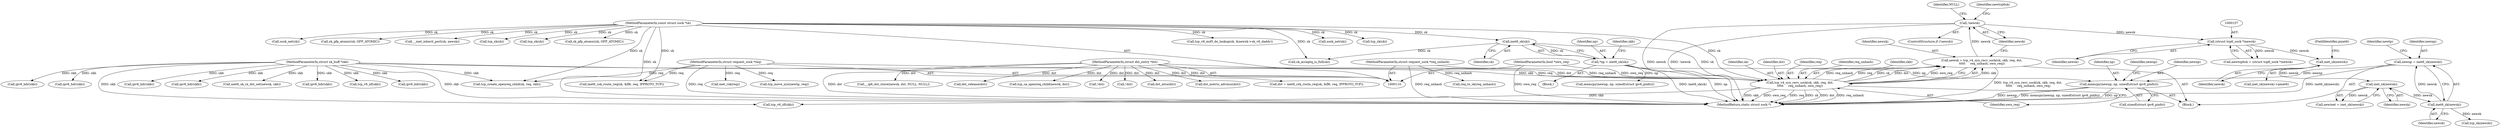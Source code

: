 digraph "0_linux_45f6fad84cc305103b28d73482b344d7f5b76f39_17@API" {
"1000180" [label="(Call,memcpy(newnp, np, sizeof(struct ipv6_pinfo)))"];
"1000172" [label="(Call,newnp = inet6_sk(newsk))"];
"1000174" [label="(Call,inet6_sk(newsk))"];
"1000170" [label="(Call,inet_sk(newsk))"];
"1000161" [label="(Call,inet_sk(newsk))"];
"1000156" [label="(Call,(struct tcp6_sock *)newsk)"];
"1000150" [label="(Call,!newsk)"];
"1000140" [label="(Call,newsk = tcp_v4_syn_recv_sock(sk, skb, req, dst,\n\t\t\t\t\t     req_unhash, own_req))"];
"1000142" [label="(Call,tcp_v4_syn_recv_sock(sk, skb, req, dst,\n\t\t\t\t\t     req_unhash, own_req))"];
"1000123" [label="(Call,inet6_sk(sk))"];
"1000111" [label="(MethodParameterIn,const struct sock *sk)"];
"1000112" [label="(MethodParameterIn,struct sk_buff *skb)"];
"1000113" [label="(MethodParameterIn,struct request_sock *req)"];
"1000114" [label="(MethodParameterIn,struct dst_entry *dst)"];
"1000115" [label="(MethodParameterIn,struct request_sock *req_unhash)"];
"1000116" [label="(MethodParameterIn,bool *own_req)"];
"1000121" [label="(Call,*np = inet6_sk(sk))"];
"1000153" [label="(Identifier,NULL)"];
"1000646" [label="(MethodReturn,static struct sock *)"];
"1000542" [label="(Call,tcp_v6_md5_do_lookup(sk, &newsk->sk_v6_daddr))"];
"1000174" [label="(Call,inet6_sk(newsk))"];
"1000117" [label="(Block,)"];
"1000143" [label="(Identifier,sk)"];
"1000309" [label="(Call,__ip6_dst_store(newsk, dst, NULL, NULL))"];
"1000637" [label="(Call,dst_release(dst))"];
"1000116" [label="(MethodParameterIn,bool *own_req)"];
"1000182" [label="(Identifier,np)"];
"1000148" [label="(Identifier,own_req)"];
"1000146" [label="(Identifier,dst)"];
"1000140" [label="(Call,newsk = tcp_v4_syn_recv_sock(sk, skb, req, dst,\n\t\t\t\t\t     req_unhash, own_req))"];
"1000163" [label="(FieldIdentifier,pinet6)"];
"1000284" [label="(Call,inet6_csk_route_req(sk, &fl6, req, IPPROTO_TCP))"];
"1000135" [label="(Identifier,skb)"];
"1000139" [label="(Block,)"];
"1000173" [label="(Identifier,newnp)"];
"1000633" [label="(Call,sock_net(sk))"];
"1000177" [label="(Identifier,newtp)"];
"1000124" [label="(Identifier,sk)"];
"1000114" [label="(MethodParameterIn,struct dst_entry *dst)"];
"1000423" [label="(Call,ipv6_hdr(skb))"];
"1000442" [label="(Call,ipv6_hdr(skb))"];
"1000586" [label="(Call,req_to_sk(req_unhash))"];
"1000145" [label="(Identifier,req)"];
"1000111" [label="(MethodParameterIn,const struct sock *sk)"];
"1000275" [label="(Call,sk_acceptq_is_full(sk))"];
"1000187" [label="(Identifier,newnp)"];
"1000151" [label="(Identifier,newsk)"];
"1000149" [label="(ControlStructure,if (!newsk))"];
"1000172" [label="(Call,newnp = inet6_sk(newsk))"];
"1000234" [label="(Call,tcp_v6_iif(skb))"];
"1000483" [label="(Call,tcp_ca_openreq_child(newsk, dst))"];
"1000142" [label="(Call,tcp_v4_syn_recv_sock(sk, skb, req, dst,\n\t\t\t\t\t     req_unhash, own_req))"];
"1000520" [label="(Call,tcp_sk(sk))"];
"1000181" [label="(Identifier,newnp)"];
"1000156" [label="(Call,(struct tcp6_sock *)newsk)"];
"1000241" [label="(Call,ipv6_hdr(skb))"];
"1000641" [label="(Call,sock_net(sk))"];
"1000150" [label="(Call,!newsk)"];
"1000566" [label="(Call,sk_gfp_atomic(sk, GFP_ATOMIC))"];
"1000123" [label="(Call,inet6_sk(sk))"];
"1000571" [label="(Call,__inet_inherit_port(sk, newsk))"];
"1000260" [label="(Call,ipv6_hdr(skb))"];
"1000170" [label="(Call,inet_sk(newsk))"];
"1000272" [label="(Call,inet_rsk(req))"];
"1000592" [label="(Call,tcp_move_syn(newtp, req))"];
"1000160" [label="(Call,inet_sk(newsk)->pinet6)"];
"1000279" [label="(Call,!dst)"];
"1000112" [label="(MethodParameterIn,struct sk_buff *skb)"];
"1000155" [label="(Identifier,newtcp6sk)"];
"1000314" [label="(Call,inet6_sk_rx_dst_set(newsk, skb))"];
"1000171" [label="(Identifier,newsk)"];
"1000431" [label="(Call,ipv6_hdr(skb))"];
"1000183" [label="(Call,sizeof(struct ipv6_pinfo))"];
"1000507" [label="(Call,tcp_sk(sk))"];
"1000161" [label="(Call,inet_sk(newsk))"];
"1000180" [label="(Call,memcpy(newnp, np, sizeof(struct ipv6_pinfo)))"];
"1000121" [label="(Call,*np = inet6_sk(sk))"];
"1000158" [label="(Identifier,newsk)"];
"1000141" [label="(Identifier,newsk)"];
"1000162" [label="(Identifier,newsk)"];
"1000416" [label="(Call,tcp_v6_iif(skb))"];
"1000168" [label="(Call,newinet = inet_sk(newsk))"];
"1000175" [label="(Identifier,newsk)"];
"1000291" [label="(Call,!dst)"];
"1000154" [label="(Call,newtcp6sk = (struct tcp6_sock *)newsk)"];
"1000500" [label="(Call,tcp_sk(sk))"];
"1000608" [label="(Call,sk_gfp_atomic(sk, GFP_ATOMIC))"];
"1000488" [label="(Call,dst_mtu(dst))"];
"1000122" [label="(Identifier,np)"];
"1000178" [label="(Call,tcp_sk(newsk))"];
"1000147" [label="(Identifier,req_unhash)"];
"1000115" [label="(MethodParameterIn,struct request_sock *req_unhash)"];
"1000144" [label="(Identifier,skb)"];
"1000113" [label="(MethodParameterIn,struct request_sock *req)"];
"1000296" [label="(Call,tcp_create_openreq_child(sk, req, skb))"];
"1000343" [label="(Call,memcpy(newnp, np, sizeof(struct ipv6_pinfo)))"];
"1000494" [label="(Call,dst_metric_advmss(dst))"];
"1000282" [label="(Call,dst = inet6_csk_route_req(sk, &fl6, req, IPPROTO_TCP))"];
"1000249" [label="(Call,ipv6_hdr(skb))"];
"1000180" -> "1000139"  [label="AST: "];
"1000180" -> "1000183"  [label="CFG: "];
"1000181" -> "1000180"  [label="AST: "];
"1000182" -> "1000180"  [label="AST: "];
"1000183" -> "1000180"  [label="AST: "];
"1000187" -> "1000180"  [label="CFG: "];
"1000180" -> "1000646"  [label="DDG: np"];
"1000180" -> "1000646"  [label="DDG: newnp"];
"1000180" -> "1000646"  [label="DDG: memcpy(newnp, np, sizeof(struct ipv6_pinfo))"];
"1000172" -> "1000180"  [label="DDG: newnp"];
"1000121" -> "1000180"  [label="DDG: np"];
"1000172" -> "1000139"  [label="AST: "];
"1000172" -> "1000174"  [label="CFG: "];
"1000173" -> "1000172"  [label="AST: "];
"1000174" -> "1000172"  [label="AST: "];
"1000177" -> "1000172"  [label="CFG: "];
"1000172" -> "1000646"  [label="DDG: inet6_sk(newsk)"];
"1000174" -> "1000172"  [label="DDG: newsk"];
"1000174" -> "1000175"  [label="CFG: "];
"1000175" -> "1000174"  [label="AST: "];
"1000170" -> "1000174"  [label="DDG: newsk"];
"1000174" -> "1000178"  [label="DDG: newsk"];
"1000170" -> "1000168"  [label="AST: "];
"1000170" -> "1000171"  [label="CFG: "];
"1000171" -> "1000170"  [label="AST: "];
"1000168" -> "1000170"  [label="CFG: "];
"1000170" -> "1000168"  [label="DDG: newsk"];
"1000161" -> "1000170"  [label="DDG: newsk"];
"1000161" -> "1000160"  [label="AST: "];
"1000161" -> "1000162"  [label="CFG: "];
"1000162" -> "1000161"  [label="AST: "];
"1000163" -> "1000161"  [label="CFG: "];
"1000156" -> "1000161"  [label="DDG: newsk"];
"1000156" -> "1000154"  [label="AST: "];
"1000156" -> "1000158"  [label="CFG: "];
"1000157" -> "1000156"  [label="AST: "];
"1000158" -> "1000156"  [label="AST: "];
"1000154" -> "1000156"  [label="CFG: "];
"1000156" -> "1000154"  [label="DDG: newsk"];
"1000150" -> "1000156"  [label="DDG: newsk"];
"1000150" -> "1000149"  [label="AST: "];
"1000150" -> "1000151"  [label="CFG: "];
"1000151" -> "1000150"  [label="AST: "];
"1000153" -> "1000150"  [label="CFG: "];
"1000155" -> "1000150"  [label="CFG: "];
"1000150" -> "1000646"  [label="DDG: newsk"];
"1000150" -> "1000646"  [label="DDG: !newsk"];
"1000140" -> "1000150"  [label="DDG: newsk"];
"1000140" -> "1000139"  [label="AST: "];
"1000140" -> "1000142"  [label="CFG: "];
"1000141" -> "1000140"  [label="AST: "];
"1000142" -> "1000140"  [label="AST: "];
"1000151" -> "1000140"  [label="CFG: "];
"1000140" -> "1000646"  [label="DDG: tcp_v4_syn_recv_sock(sk, skb, req, dst,\n\t\t\t\t\t     req_unhash, own_req)"];
"1000142" -> "1000140"  [label="DDG: skb"];
"1000142" -> "1000140"  [label="DDG: req_unhash"];
"1000142" -> "1000140"  [label="DDG: req"];
"1000142" -> "1000140"  [label="DDG: sk"];
"1000142" -> "1000140"  [label="DDG: dst"];
"1000142" -> "1000140"  [label="DDG: own_req"];
"1000142" -> "1000148"  [label="CFG: "];
"1000143" -> "1000142"  [label="AST: "];
"1000144" -> "1000142"  [label="AST: "];
"1000145" -> "1000142"  [label="AST: "];
"1000146" -> "1000142"  [label="AST: "];
"1000147" -> "1000142"  [label="AST: "];
"1000148" -> "1000142"  [label="AST: "];
"1000142" -> "1000646"  [label="DDG: skb"];
"1000142" -> "1000646"  [label="DDG: own_req"];
"1000142" -> "1000646"  [label="DDG: req"];
"1000142" -> "1000646"  [label="DDG: sk"];
"1000142" -> "1000646"  [label="DDG: dst"];
"1000142" -> "1000646"  [label="DDG: req_unhash"];
"1000123" -> "1000142"  [label="DDG: sk"];
"1000111" -> "1000142"  [label="DDG: sk"];
"1000112" -> "1000142"  [label="DDG: skb"];
"1000113" -> "1000142"  [label="DDG: req"];
"1000114" -> "1000142"  [label="DDG: dst"];
"1000115" -> "1000142"  [label="DDG: req_unhash"];
"1000116" -> "1000142"  [label="DDG: own_req"];
"1000142" -> "1000234"  [label="DDG: skb"];
"1000123" -> "1000121"  [label="AST: "];
"1000123" -> "1000124"  [label="CFG: "];
"1000124" -> "1000123"  [label="AST: "];
"1000121" -> "1000123"  [label="CFG: "];
"1000123" -> "1000121"  [label="DDG: sk"];
"1000111" -> "1000123"  [label="DDG: sk"];
"1000123" -> "1000275"  [label="DDG: sk"];
"1000111" -> "1000110"  [label="AST: "];
"1000111" -> "1000646"  [label="DDG: sk"];
"1000111" -> "1000275"  [label="DDG: sk"];
"1000111" -> "1000284"  [label="DDG: sk"];
"1000111" -> "1000296"  [label="DDG: sk"];
"1000111" -> "1000500"  [label="DDG: sk"];
"1000111" -> "1000507"  [label="DDG: sk"];
"1000111" -> "1000520"  [label="DDG: sk"];
"1000111" -> "1000542"  [label="DDG: sk"];
"1000111" -> "1000566"  [label="DDG: sk"];
"1000111" -> "1000571"  [label="DDG: sk"];
"1000111" -> "1000608"  [label="DDG: sk"];
"1000111" -> "1000633"  [label="DDG: sk"];
"1000111" -> "1000641"  [label="DDG: sk"];
"1000112" -> "1000110"  [label="AST: "];
"1000112" -> "1000646"  [label="DDG: skb"];
"1000112" -> "1000234"  [label="DDG: skb"];
"1000112" -> "1000241"  [label="DDG: skb"];
"1000112" -> "1000249"  [label="DDG: skb"];
"1000112" -> "1000260"  [label="DDG: skb"];
"1000112" -> "1000296"  [label="DDG: skb"];
"1000112" -> "1000314"  [label="DDG: skb"];
"1000112" -> "1000416"  [label="DDG: skb"];
"1000112" -> "1000423"  [label="DDG: skb"];
"1000112" -> "1000431"  [label="DDG: skb"];
"1000112" -> "1000442"  [label="DDG: skb"];
"1000113" -> "1000110"  [label="AST: "];
"1000113" -> "1000646"  [label="DDG: req"];
"1000113" -> "1000272"  [label="DDG: req"];
"1000113" -> "1000284"  [label="DDG: req"];
"1000113" -> "1000296"  [label="DDG: req"];
"1000113" -> "1000592"  [label="DDG: req"];
"1000114" -> "1000110"  [label="AST: "];
"1000114" -> "1000646"  [label="DDG: dst"];
"1000114" -> "1000279"  [label="DDG: dst"];
"1000114" -> "1000282"  [label="DDG: dst"];
"1000114" -> "1000291"  [label="DDG: dst"];
"1000114" -> "1000309"  [label="DDG: dst"];
"1000114" -> "1000483"  [label="DDG: dst"];
"1000114" -> "1000488"  [label="DDG: dst"];
"1000114" -> "1000494"  [label="DDG: dst"];
"1000114" -> "1000637"  [label="DDG: dst"];
"1000115" -> "1000110"  [label="AST: "];
"1000115" -> "1000646"  [label="DDG: req_unhash"];
"1000115" -> "1000586"  [label="DDG: req_unhash"];
"1000116" -> "1000110"  [label="AST: "];
"1000116" -> "1000646"  [label="DDG: own_req"];
"1000121" -> "1000117"  [label="AST: "];
"1000122" -> "1000121"  [label="AST: "];
"1000135" -> "1000121"  [label="CFG: "];
"1000121" -> "1000646"  [label="DDG: inet6_sk(sk)"];
"1000121" -> "1000646"  [label="DDG: np"];
"1000121" -> "1000343"  [label="DDG: np"];
}
